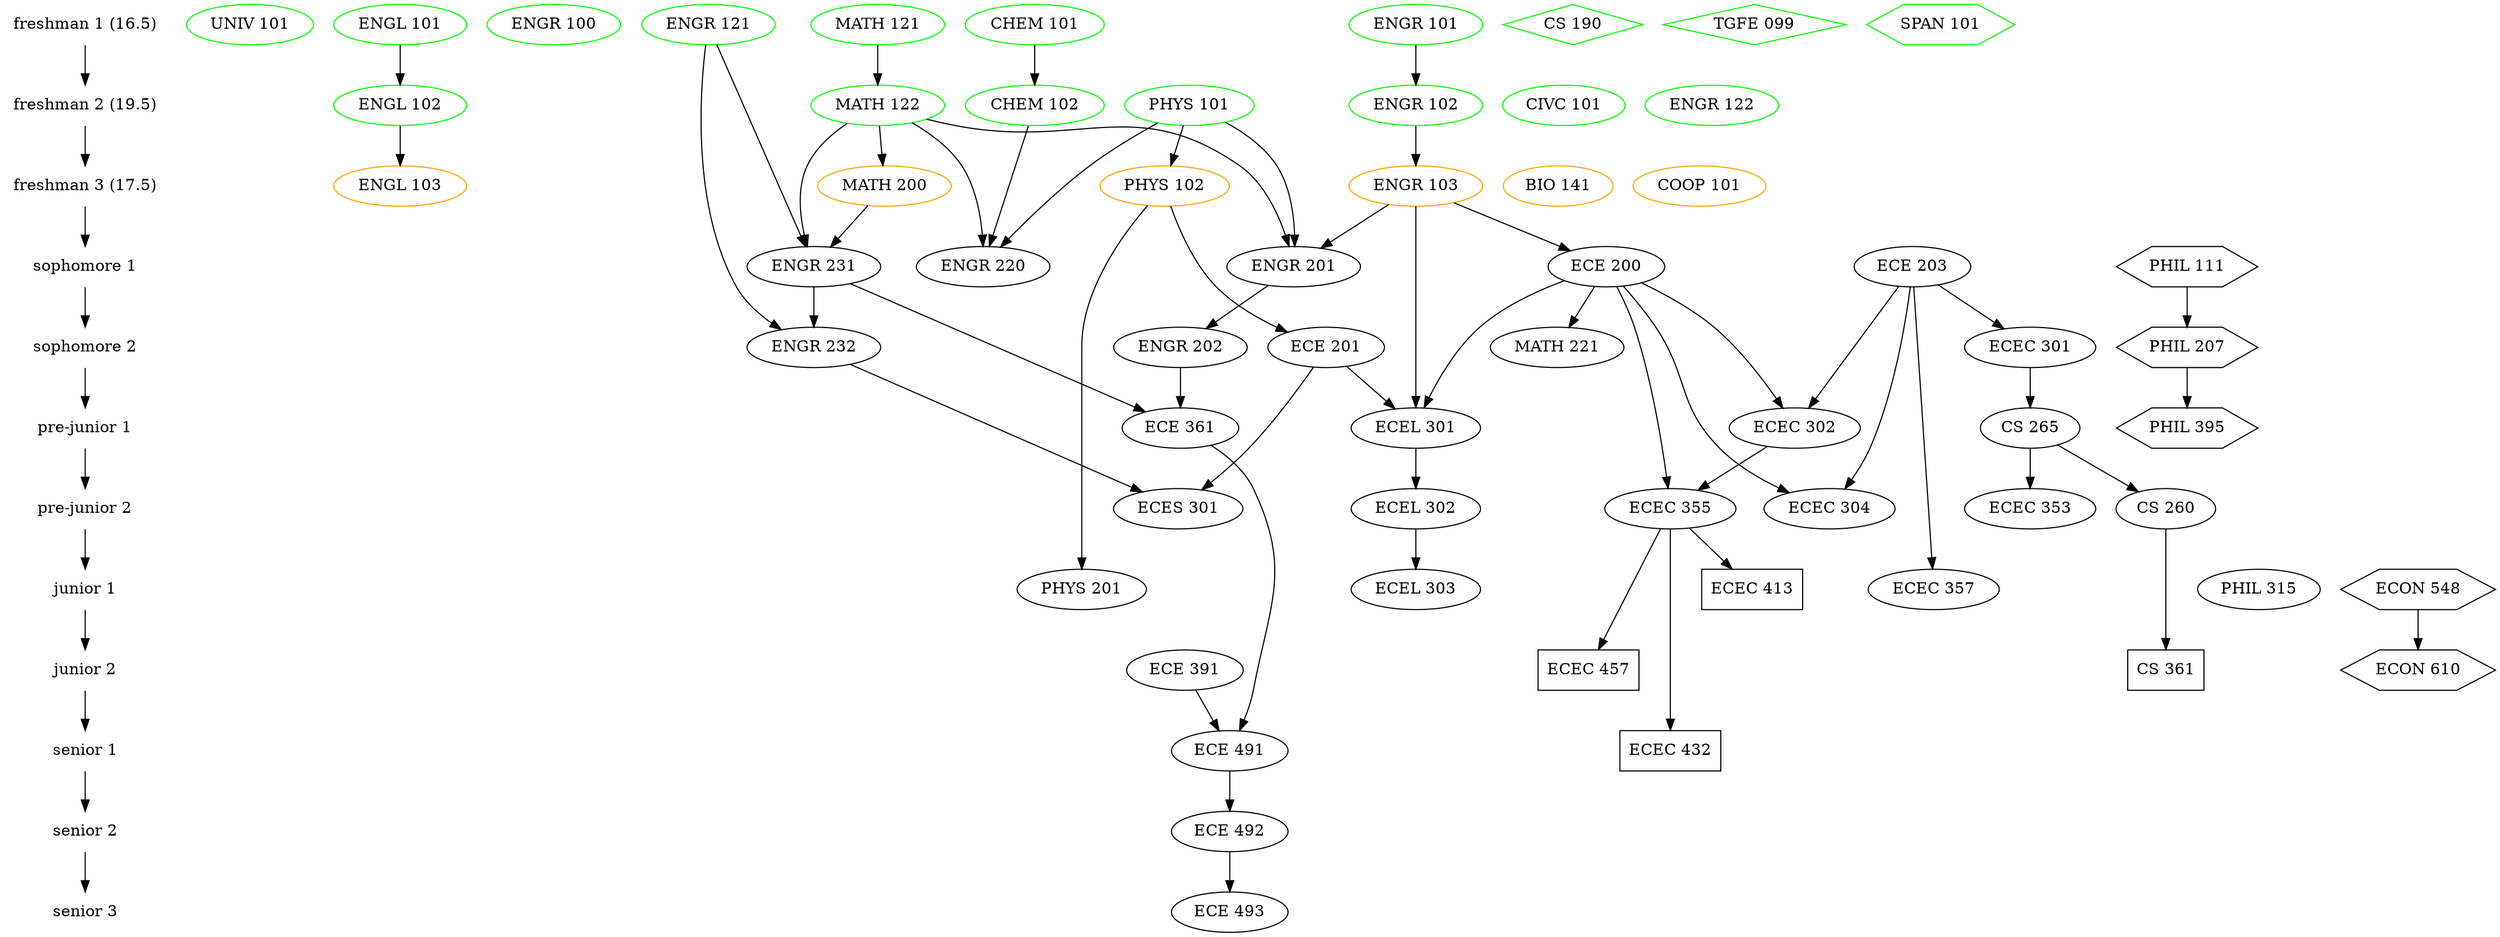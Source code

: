 /* Key:

color:
green = already taken
orange = currently taking
black = not taken

shape:
ellipse = fixed major degree requirement
box = major degree elective
diamond = free elective
hexagon = general education elective
*/

digraph Classes {

  { node [shape=plaintext]
    "freshman 1 (16.5)" ->
    "freshman 2 (19.5)" ->
    "freshman 3 (17.5)" ->
    "sophomore 1" ->
    "sophomore 2" ->
    "pre-junior 1" ->
    "pre-junior 2" ->
    "junior 1" ->
    "junior 2" ->
    "senior 1" ->
    "senior 2" ->
    "senior 3"
  }

  { node [color=green]
    { rank=same "freshman 1 (16.5)"
      "UNIV 101"
      "ENGL 101"
      "ENGR 100"
      "CHEM 101"
      "ENGR 101"
      "ENGR 121"
      "MATH 121"

      // AP Credit
      "CS 190" [shape=diamond]
      "TGFE 099" [shape=diamond]
      "SPAN 101" [shape=hexagon]
    }
    { rank=same "freshman 2 (19.5)"
      "CIVC 101"
      "ENGL 102"
      "CHEM 102"
      "ENGR 102"
      "ENGR 122"
      "MATH 122"
      "PHYS 101"
    }
  }
  { node [color=orange]
    { rank=same "freshman 3 (17.5)"
      "ENGL 103"
      "ENGR 103"
      "BIO 141"
      "COOP 101"
      "PHYS 102"
      "MATH 200"
    }
  }
  { rank=same "sophomore 1"
    "ENGR 201"
    "ENGR 220"
    "ENGR 231"
    "ECE 203"
    "ECE 200"
    "PHIL 111" [shape=hexagon]
  }
  { rank=same "sophomore 2"
    "ECE 201"
    "ECEC 301"
    "ENGR 202"
    "ENGR 232"
    "MATH 221"
    "PHIL 207" [shape=hexagon]
  }
  { rank=same "pre-junior 1"
    "ECEC 302"
    "ECEL 301"
    "ECE 361"
    "CS 265"
    "PHIL 395" [shape=hexagon]
  }
  { rank=same "pre-junior 2"
    "ECEC 304"
    "ECEC 355"
    "ECEL 302"
    "ECES 301"
    "CS 260"
    "ECEC 353"
  }
  { rank=same "junior 1"
    "ECEC 357"
    "ECEL 303"
    "PHYS 201"
    "PHIL 315"
    "ECEC 413" [shape=box]
    "ECON 548" [shape=hexagon]
  }
  { rank=same "junior 2"
    "ECE 391"
    "CS 361" [shape=box]
    "ECEC 457" [shape=box]
    "ECON 610" [shape=hexagon]
  }
  { rank=same "senior 1"
    "ECE 491"
    "ECEC 432" [shape=box]
  }
  { rank=same "senior 2"
    "ECE 492"
  }
  { rank=same "senior 3"
    "ECE 493"
  }

  // General Education/Liberal Studies

  "CIVC 101"
  "ENGL 101" -> "ENGL 102" -> "ENGL 103"
  "PHIL 315"
  "UNIV 101"

  "PHIL 111" -> "PHIL 207" -> "PHIL 395"
  "ECON 548" -> "ECON 610"

  // Foundation Requirements

  "BIO 141"
  "CHEM 101" -> "CHEM 102"
  "PHYS 101" -> "PHYS 102" -> "PHYS 201"
  "PHYS 102" -> "ECE 201"
  "MATH 121" -> "MATH 122" -> "MATH 200" -> "ENGR 231"
  "ENGR 101" -> "ENGR 102" -> "ENGR 103" -> "ECE 200" -> "MATH 221"
  "ECE 203"
  {"MATH 122" "PHYS 101" "ENGR 103"} -> "ENGR 201" -> "ENGR 202"
  {"CHEM 102" "MATH 122" "PHYS 101"} -> "ENGR 220"
  {"MATH 122" "ENGR 121"} -> "ENGR 231"
  {"ENGR 231" "ENGR 121"} -> "ENGR 232"

  // Professional Requirements

  "ECE 203" -> "ECEC 301" -> "CS 265" -> "CS 260" -> "CS 361"
  {"ENGR 202" "ENGR 231"} -> "ECE 361"
  {"ECE 391" "ECE 361"} -> "ECE 491" -> "ECE 492" -> "ECE 493"
  {"ECE 203" "ECE 200"} -> "ECEC 302"
  {"ECE 200" "ECE 203"} -> "ECEC 304"
  "CS 265" -> "ECEC 353"
  {"ECE 200" "ECEC 302"} -> "ECEC 355" -> {"ECEC 413" "ECEC 457" "ECEC 432"}
  "ECE 203" -> "ECEC 357"
  {"ENGR 103" "ECE 200" "ECE 201"} -> "ECEL 301" -> "ECEL 302" -> "ECEL 303"
  {"ENGR 232" "ECE 201"} -> "ECES 301"
}
